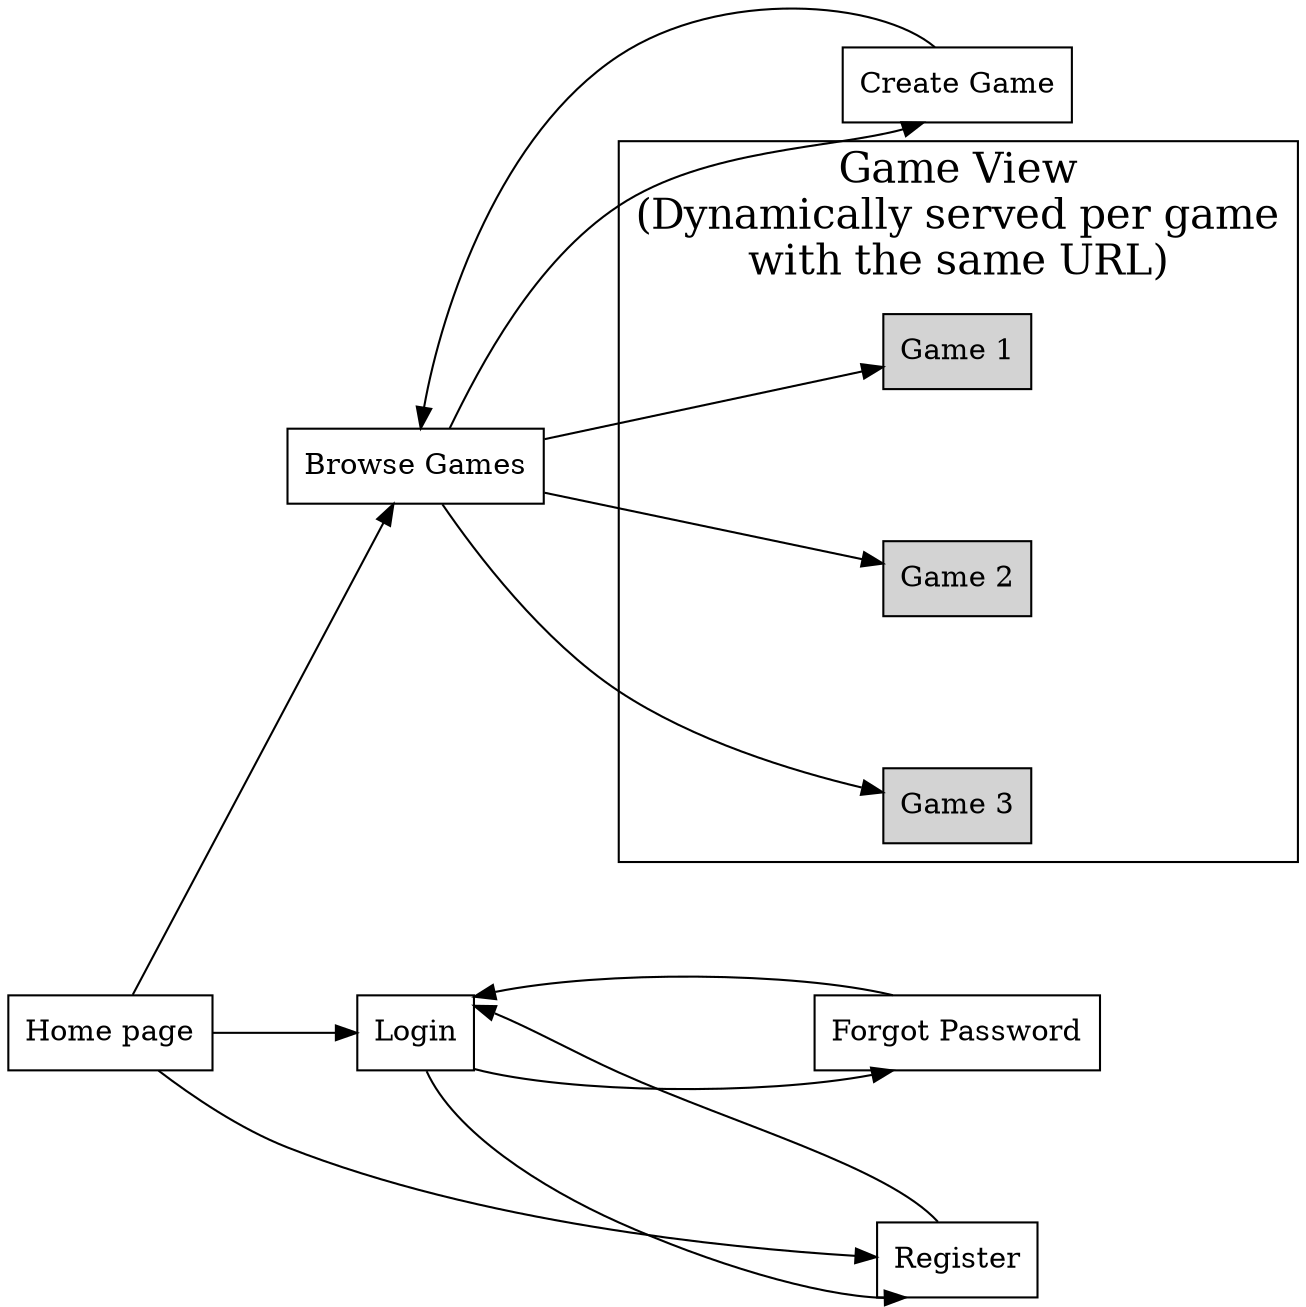 digraph D {
	graph [nodesep = "1", overlap = false, rankdir = "LR", overlap=prism]
	collapse = true;
	edge[weight = 5]
	fontsize = 20
	node [ shape = "record" ]
	
	HomePage [ label = "Home page" ];
	BrowseGames [ label = "Browse Games" ];
	Login [ label = "Login" ];
	ForgotPassword [ label = "Forgot Password" ]
	CreateGame [ label = "Create Game" ]
	Register [ label = "Register" ];
	subgraph cluster {
		label="Game View\n(Dynamically served per game\nwith the same URL)";
        node [style=filled];
		Game1 [ label = "Game 1" ];
		Game2 [ label = "Game 2" ];
		Game3 [ label = "Game 3" ];
	}
	
	HomePage -> BrowseGames;
	HomePage -> Login;
	HomePage -> Register;
	Login -> Register;
	Register -> Login;
	Login -> ForgotPassword;
	ForgotPassword -> Login;
	
	BrowseGames -> Game1;
	BrowseGames -> Game2;
	BrowseGames -> Game3;
	BrowseGames -> CreateGame;
	CreateGame -> BrowseGames;
}